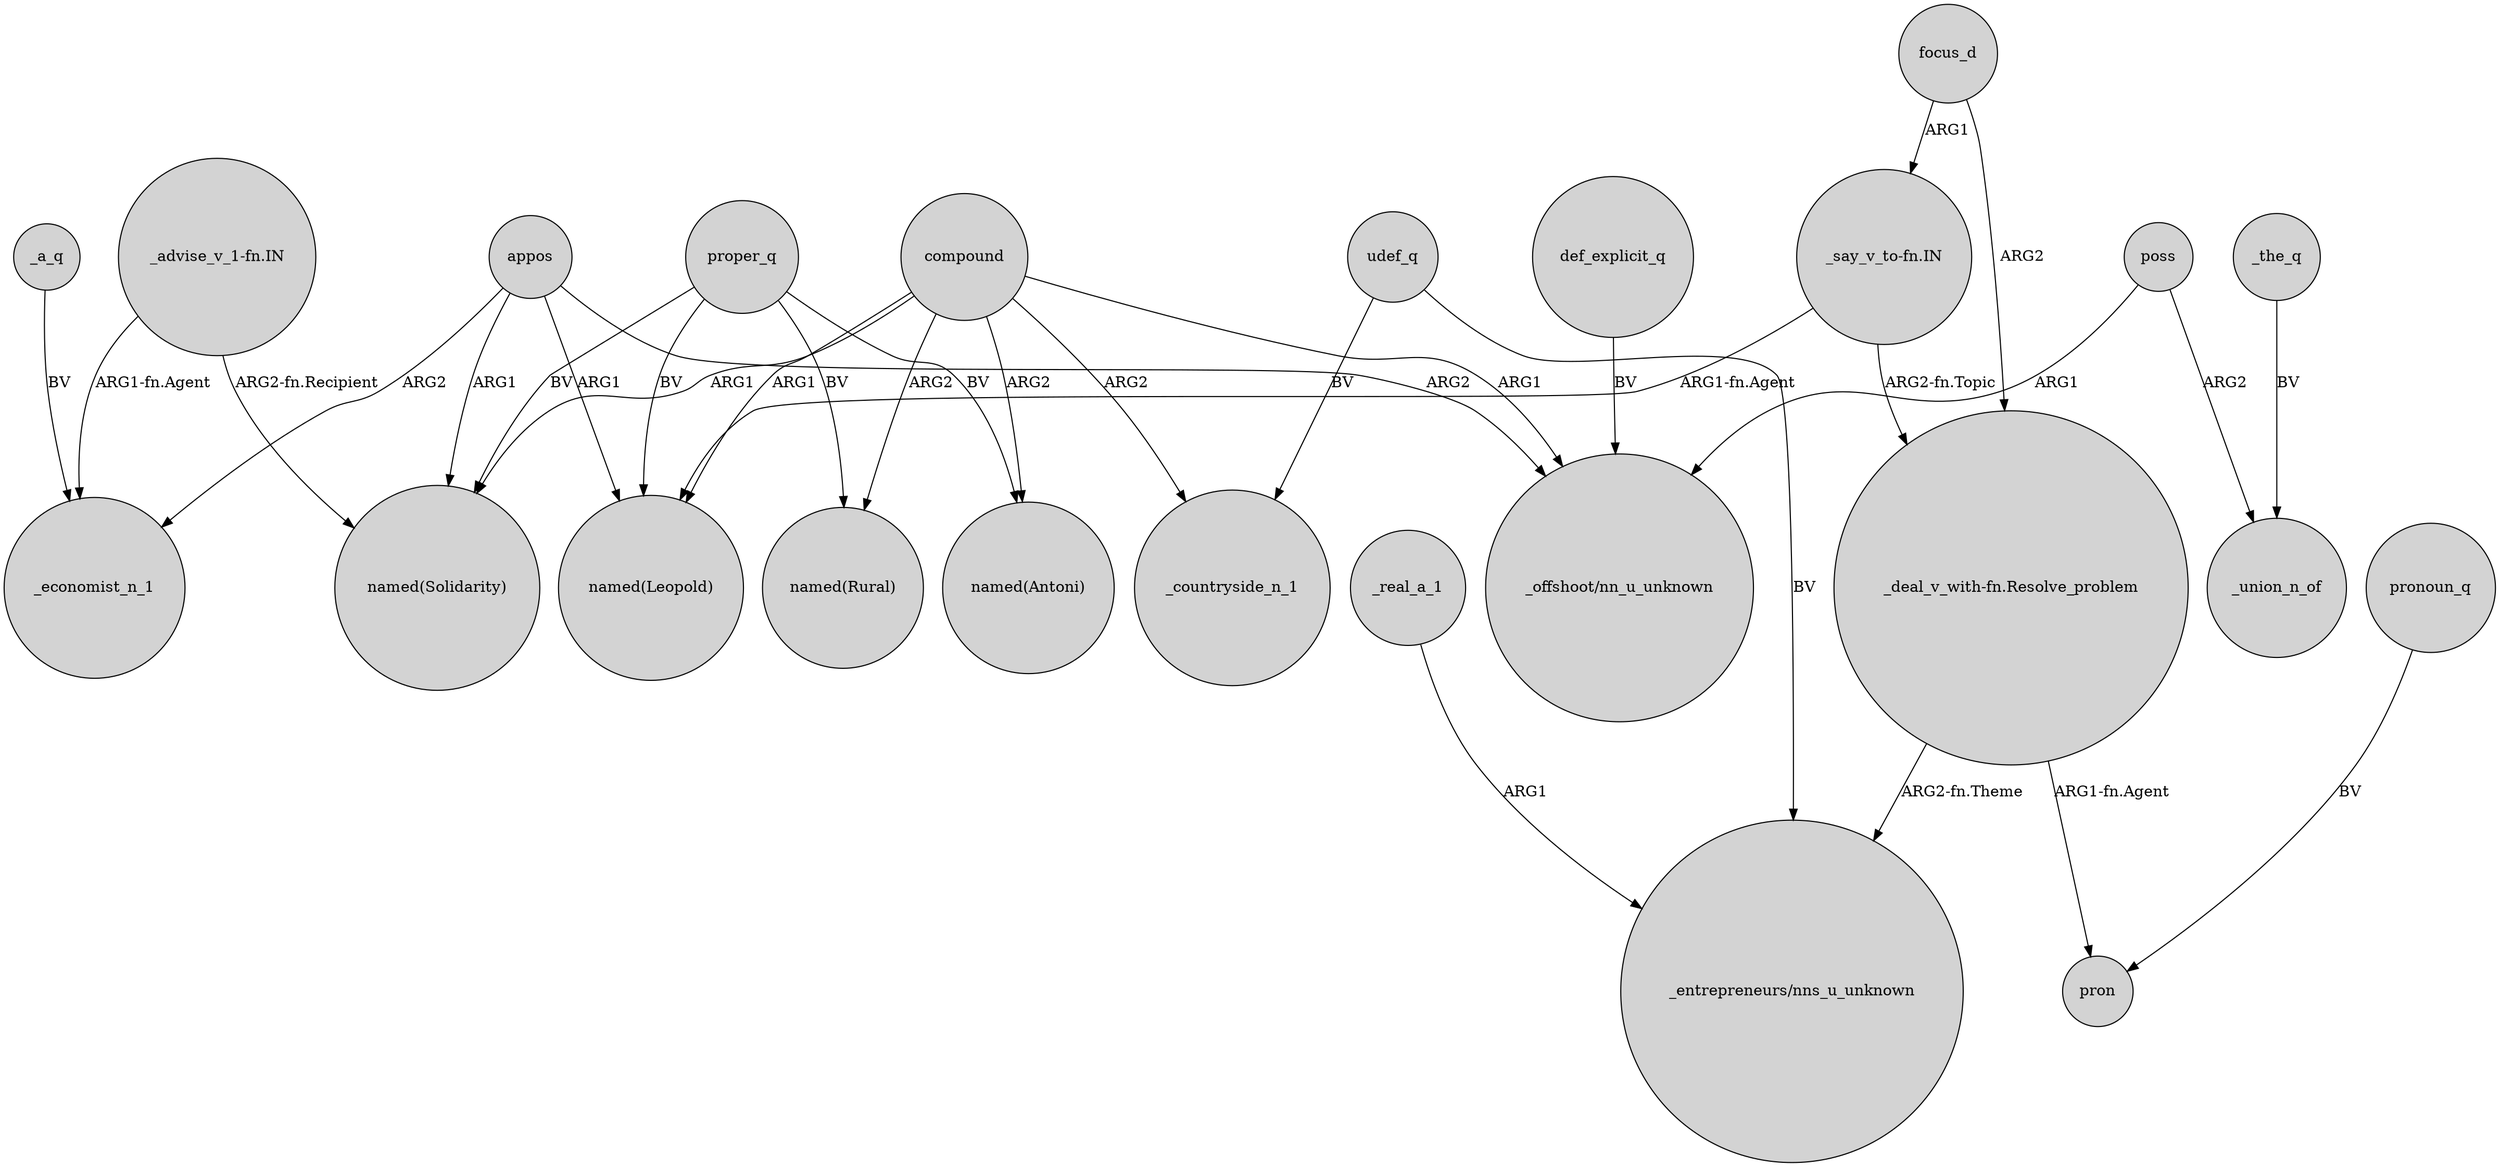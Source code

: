 digraph {
	node [shape=circle style=filled]
	compound -> "named(Rural)" [label=ARG2]
	"_advise_v_1-fn.IN" -> _economist_n_1 [label="ARG1-fn.Agent"]
	poss -> "_offshoot/nn_u_unknown" [label=ARG1]
	_real_a_1 -> "_entrepreneurs/nns_u_unknown" [label=ARG1]
	compound -> "named(Solidarity)" [label=ARG1]
	compound -> _countryside_n_1 [label=ARG2]
	def_explicit_q -> "_offshoot/nn_u_unknown" [label=BV]
	"_say_v_to-fn.IN" -> "named(Leopold)" [label="ARG1-fn.Agent"]
	compound -> "named(Leopold)" [label=ARG1]
	appos -> _economist_n_1 [label=ARG2]
	proper_q -> "named(Leopold)" [label=BV]
	"_say_v_to-fn.IN" -> "_deal_v_with-fn.Resolve_problem" [label="ARG2-fn.Topic"]
	_the_q -> _union_n_of [label=BV]
	_a_q -> _economist_n_1 [label=BV]
	poss -> _union_n_of [label=ARG2]
	pronoun_q -> pron [label=BV]
	proper_q -> "named(Rural)" [label=BV]
	proper_q -> "named(Solidarity)" [label=BV]
	"_deal_v_with-fn.Resolve_problem" -> "_entrepreneurs/nns_u_unknown" [label="ARG2-fn.Theme"]
	compound -> "_offshoot/nn_u_unknown" [label=ARG1]
	compound -> "named(Antoni)" [label=ARG2]
	proper_q -> "named(Antoni)" [label=BV]
	focus_d -> "_deal_v_with-fn.Resolve_problem" [label=ARG2]
	appos -> "named(Leopold)" [label=ARG1]
	udef_q -> _countryside_n_1 [label=BV]
	"_advise_v_1-fn.IN" -> "named(Solidarity)" [label="ARG2-fn.Recipient"]
	appos -> "_offshoot/nn_u_unknown" [label=ARG2]
	"_deal_v_with-fn.Resolve_problem" -> pron [label="ARG1-fn.Agent"]
	appos -> "named(Solidarity)" [label=ARG1]
	udef_q -> "_entrepreneurs/nns_u_unknown" [label=BV]
	focus_d -> "_say_v_to-fn.IN" [label=ARG1]
}
